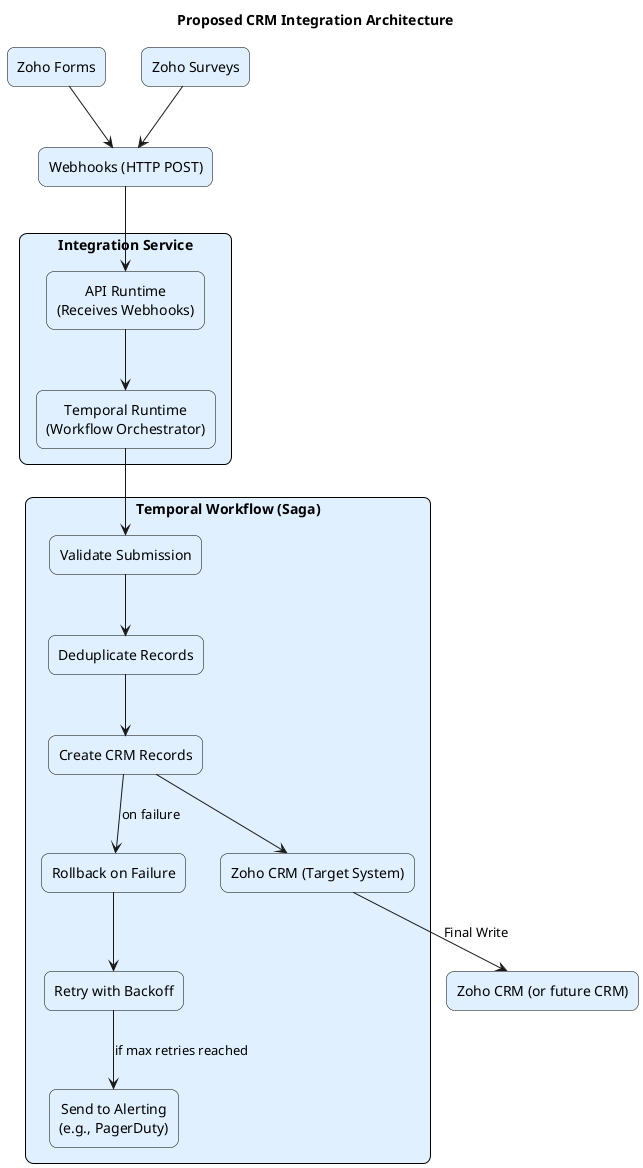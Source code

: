 @startuml
title Proposed CRM Integration Architecture

skinparam rectangle {
  BackgroundColor #e0f0ff
  BorderColor black
  RoundCorner 15
}

skinparam defaultTextAlignment center

' External inputs
rectangle "Zoho Forms" as Forms
rectangle "Zoho Surveys" as Surveys
rectangle "Webhooks (HTTP POST)" as Webhook

Forms --> Webhook
Surveys --> Webhook

' Integration Service block with two runtimes
rectangle "Integration Service" as IS {
  rectangle "API Runtime\n(Receives Webhooks)" as API
  rectangle "Temporal Runtime\n(Workflow Orchestrator)" as Temporal
}

Webhook --> API
API --> Temporal

' Temporal Workflow breakdown
rectangle "Temporal Workflow (Saga)" as Workflow {
  rectangle "Validate Submission" as Validate
  rectangle "Deduplicate Records" as Dedup
  rectangle "Create CRM Records" as Create
  rectangle "Rollback on Failure" as Rollback
  rectangle "Retry with Backoff" as Retry
  rectangle "Send to Alerting\n(e.g., PagerDuty)" as Alert
  rectangle "Zoho CRM (Target System)" as CRM_Endpoint
}

Temporal --> Validate
Validate --> Dedup
Dedup --> Create
Create --> CRM_Endpoint

' Failure path
Create --> Rollback : on failure
Rollback --> Retry
Retry --> Alert : if max retries reached

' External CRM destination
rectangle "Zoho CRM (or future CRM)" as CRM
CRM_Endpoint --> CRM : Final Write

@enduml

